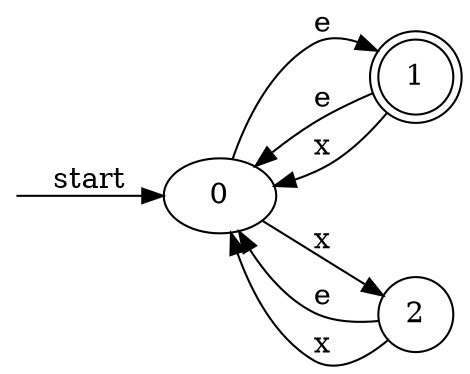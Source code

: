 digraph dfa {
    rankdir = LR;
    __start [style = invis, shape = point];
    __start -> "0" [ label = "start" ];
    node [shape = doublecircle]; "1"
    node [shape = circle];
    "2" -> "0" [ label = "e" ];
    "2" -> "0" [ label = "x" ];
    "0" -> "1" [ label = "e" ];
    "0" -> "2" [ label = "x" ];
    "1" -> "0" [ label = "e" ];
    "1" -> "0" [ label = "x" ];
}
